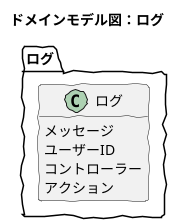 @startuml
skinparam handwritten true
skinparam backgroundColor white
hide method

title ドメインモデル図：ログ

package ログ {
	
	class ログ {
		メッセージ
		ユーザーID
		コントローラー
		アクション
	}

}

@enduml

